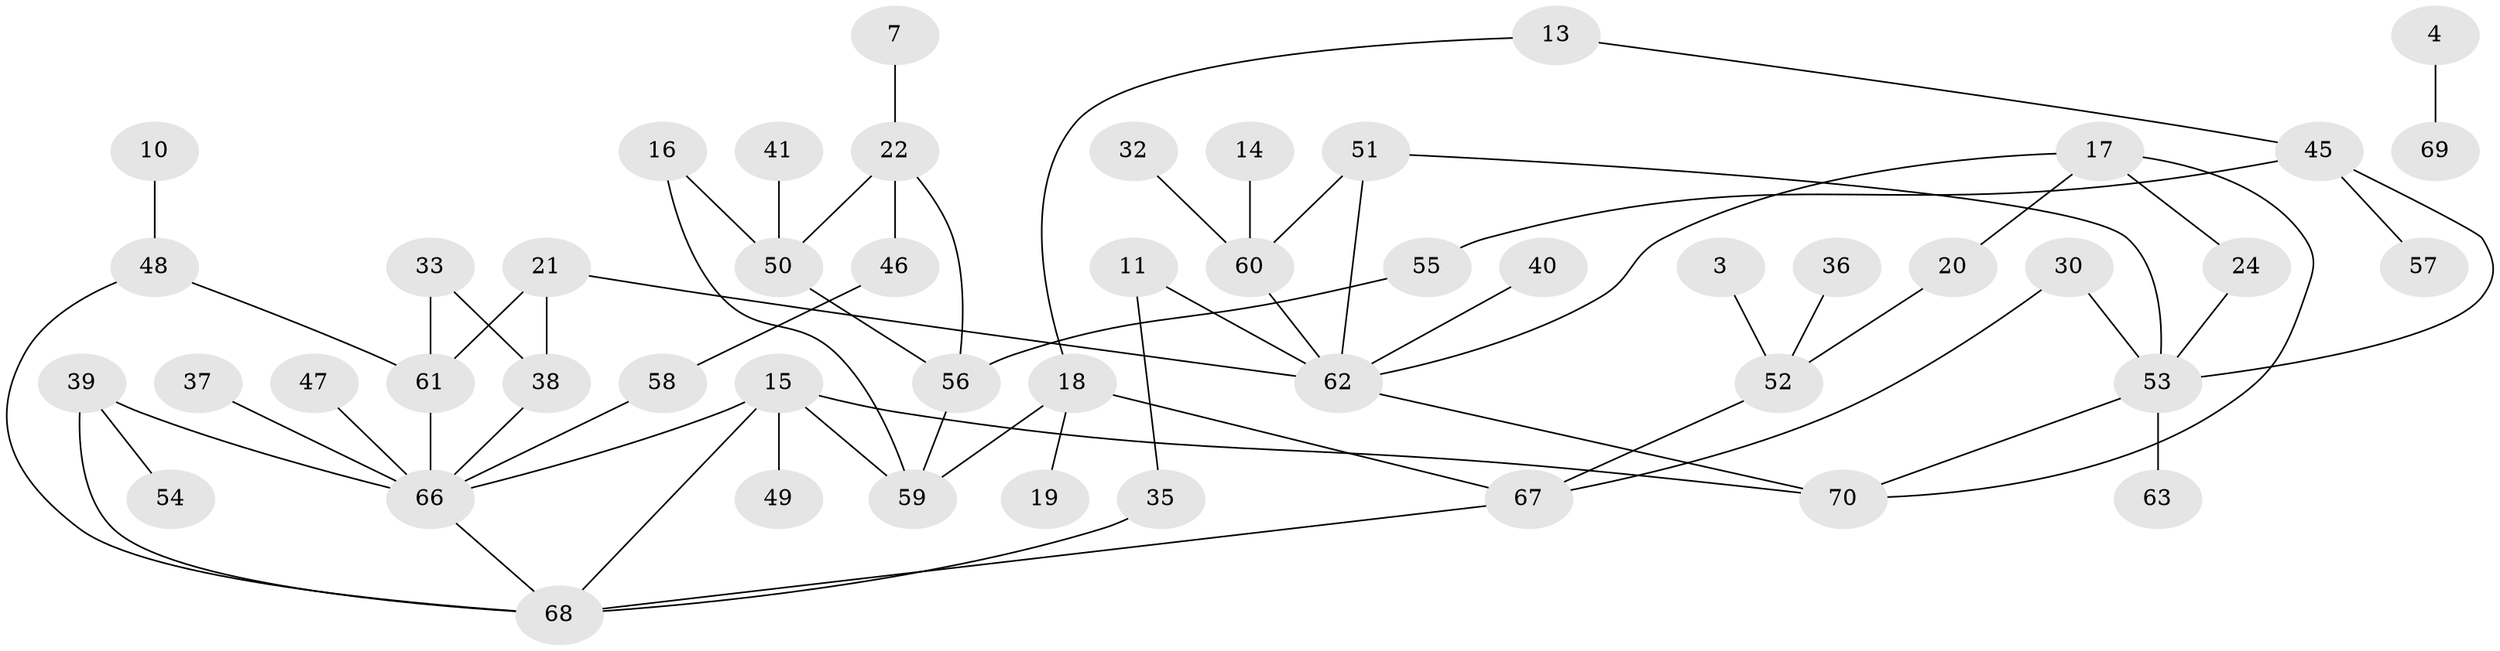 // original degree distribution, {0: 0.1388888888888889, 2: 0.3125, 3: 0.2013888888888889, 1: 0.2222222222222222, 4: 0.10416666666666667, 5: 0.020833333333333332}
// Generated by graph-tools (version 1.1) at 2025/25/03/09/25 03:25:14]
// undirected, 50 vertices, 67 edges
graph export_dot {
graph [start="1"]
  node [color=gray90,style=filled];
  3;
  4;
  7;
  10;
  11;
  13;
  14;
  15;
  16;
  17;
  18;
  19;
  20;
  21;
  22;
  24;
  30;
  32;
  33;
  35;
  36;
  37;
  38;
  39;
  40;
  41;
  45;
  46;
  47;
  48;
  49;
  50;
  51;
  52;
  53;
  54;
  55;
  56;
  57;
  58;
  59;
  60;
  61;
  62;
  63;
  66;
  67;
  68;
  69;
  70;
  3 -- 52 [weight=1.0];
  4 -- 69 [weight=1.0];
  7 -- 22 [weight=1.0];
  10 -- 48 [weight=1.0];
  11 -- 35 [weight=1.0];
  11 -- 62 [weight=1.0];
  13 -- 18 [weight=1.0];
  13 -- 45 [weight=1.0];
  14 -- 60 [weight=1.0];
  15 -- 49 [weight=1.0];
  15 -- 59 [weight=1.0];
  15 -- 66 [weight=1.0];
  15 -- 68 [weight=1.0];
  15 -- 70 [weight=1.0];
  16 -- 50 [weight=1.0];
  16 -- 59 [weight=1.0];
  17 -- 20 [weight=1.0];
  17 -- 24 [weight=1.0];
  17 -- 62 [weight=1.0];
  17 -- 70 [weight=1.0];
  18 -- 19 [weight=1.0];
  18 -- 59 [weight=1.0];
  18 -- 67 [weight=1.0];
  20 -- 52 [weight=1.0];
  21 -- 38 [weight=1.0];
  21 -- 61 [weight=1.0];
  21 -- 62 [weight=1.0];
  22 -- 46 [weight=1.0];
  22 -- 50 [weight=1.0];
  22 -- 56 [weight=1.0];
  24 -- 53 [weight=1.0];
  30 -- 53 [weight=1.0];
  30 -- 67 [weight=1.0];
  32 -- 60 [weight=1.0];
  33 -- 38 [weight=1.0];
  33 -- 61 [weight=1.0];
  35 -- 68 [weight=1.0];
  36 -- 52 [weight=1.0];
  37 -- 66 [weight=1.0];
  38 -- 66 [weight=1.0];
  39 -- 54 [weight=1.0];
  39 -- 66 [weight=2.0];
  39 -- 68 [weight=1.0];
  40 -- 62 [weight=1.0];
  41 -- 50 [weight=2.0];
  45 -- 53 [weight=1.0];
  45 -- 55 [weight=1.0];
  45 -- 57 [weight=1.0];
  46 -- 58 [weight=1.0];
  47 -- 66 [weight=1.0];
  48 -- 61 [weight=1.0];
  48 -- 68 [weight=1.0];
  50 -- 56 [weight=1.0];
  51 -- 53 [weight=1.0];
  51 -- 60 [weight=1.0];
  51 -- 62 [weight=1.0];
  52 -- 67 [weight=1.0];
  53 -- 63 [weight=1.0];
  53 -- 70 [weight=1.0];
  55 -- 56 [weight=1.0];
  56 -- 59 [weight=1.0];
  58 -- 66 [weight=1.0];
  60 -- 62 [weight=1.0];
  61 -- 66 [weight=1.0];
  62 -- 70 [weight=1.0];
  66 -- 68 [weight=1.0];
  67 -- 68 [weight=1.0];
}
